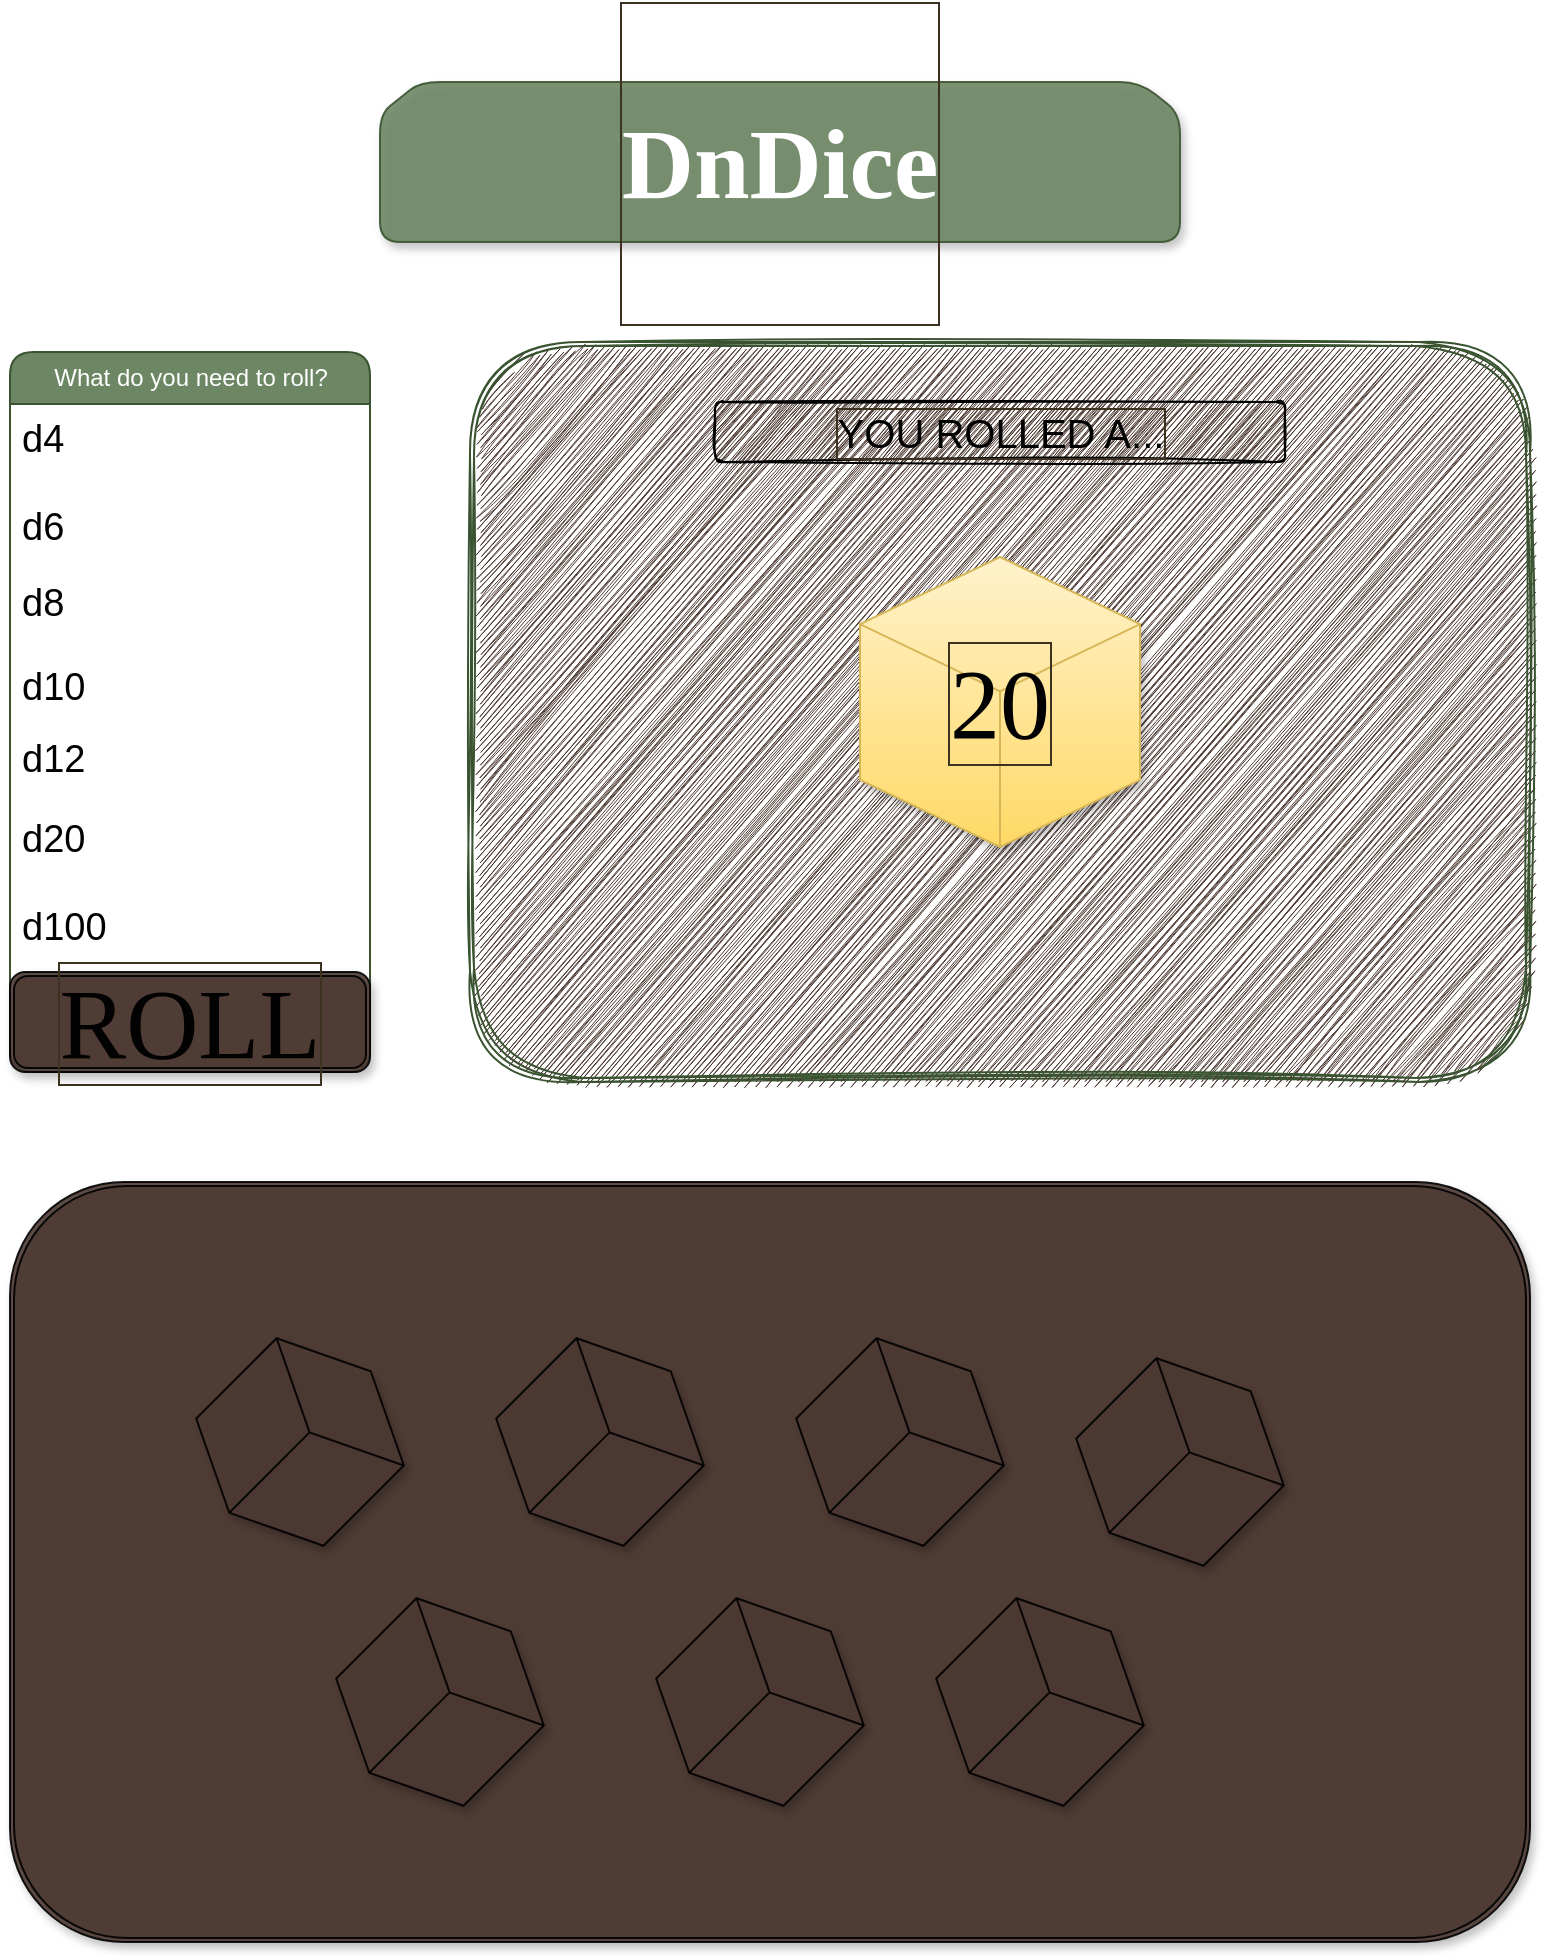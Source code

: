<mxfile>
    <diagram id="FY6KlAi4AcI9_bgapyIB" name="Page-1">
        <mxGraphModel dx="854" dy="2192" grid="1" gridSize="10" guides="1" tooltips="1" connect="1" arrows="1" fold="1" page="1" pageScale="1" pageWidth="850" pageHeight="1400" math="0" shadow="0">
            <root>
                <mxCell id="0"/>
                <mxCell id="1" parent="0"/>
                <mxCell id="2" value="What do you need to roll?" style="swimlane;fontStyle=0;childLayout=stackLayout;horizontal=1;startSize=26;horizontalStack=0;resizeParent=1;resizeParentMax=0;resizeLast=0;collapsible=1;marginBottom=0;html=1;fillColor=#6d8764;strokeColor=#3A5431;fontColor=#ffffff;rounded=1;" vertex="1" parent="1">
                    <mxGeometry x="40" y="145" width="180" height="360" as="geometry">
                        <mxRectangle x="10" y="150" width="60" height="30" as="alternateBounds"/>
                    </mxGeometry>
                </mxCell>
                <mxCell id="3" value="&lt;span style=&quot;background-color: initial; font-size: 19px;&quot;&gt;d4&lt;/span&gt;" style="text;strokeColor=none;fillColor=none;align=left;verticalAlign=top;spacingLeft=4;spacingRight=4;overflow=hidden;rotatable=0;points=[[0,0.5],[1,0.5]];portConstraint=eastwest;whiteSpace=wrap;html=1;rounded=1;" vertex="1" parent="2">
                    <mxGeometry y="26" width="180" height="44" as="geometry"/>
                </mxCell>
                <mxCell id="4" value="&lt;font style=&quot;font-size: 19px;&quot;&gt;d6&lt;/font&gt;" style="text;strokeColor=none;fillColor=none;align=left;verticalAlign=top;spacingLeft=4;spacingRight=4;overflow=hidden;rotatable=0;points=[[0,0.5],[1,0.5]];portConstraint=eastwest;whiteSpace=wrap;html=1;rounded=1;" vertex="1" parent="2">
                    <mxGeometry y="70" width="180" height="38" as="geometry"/>
                </mxCell>
                <mxCell id="17" value="&lt;font style=&quot;font-size: 19px;&quot;&gt;d8&lt;/font&gt;" style="text;strokeColor=none;fillColor=none;align=left;verticalAlign=top;spacingLeft=4;spacingRight=4;overflow=hidden;rotatable=0;points=[[0,0.5],[1,0.5]];portConstraint=eastwest;whiteSpace=wrap;html=1;rounded=1;" vertex="1" parent="2">
                    <mxGeometry y="108" width="180" height="42" as="geometry"/>
                </mxCell>
                <mxCell id="18" value="&lt;font style=&quot;font-size: 19px;&quot;&gt;d10&lt;/font&gt;" style="text;strokeColor=none;fillColor=none;align=left;verticalAlign=top;spacingLeft=4;spacingRight=4;overflow=hidden;rotatable=0;points=[[0,0.5],[1,0.5]];portConstraint=eastwest;whiteSpace=wrap;html=1;rounded=1;" vertex="1" parent="2">
                    <mxGeometry y="150" width="180" height="36" as="geometry"/>
                </mxCell>
                <mxCell id="19" value="&lt;font style=&quot;font-size: 19px;&quot;&gt;d12&lt;/font&gt;" style="text;strokeColor=none;fillColor=none;align=left;verticalAlign=top;spacingLeft=4;spacingRight=4;overflow=hidden;rotatable=0;points=[[0,0.5],[1,0.5]];portConstraint=eastwest;whiteSpace=wrap;html=1;rounded=1;" vertex="1" parent="2">
                    <mxGeometry y="186" width="180" height="40" as="geometry"/>
                </mxCell>
                <mxCell id="20" value="&lt;font style=&quot;font-size: 19px;&quot;&gt;d20&lt;/font&gt;" style="text;strokeColor=none;fillColor=none;align=left;verticalAlign=top;spacingLeft=4;spacingRight=4;overflow=hidden;rotatable=0;points=[[0,0.5],[1,0.5]];portConstraint=eastwest;whiteSpace=wrap;html=1;rounded=1;" vertex="1" parent="2">
                    <mxGeometry y="226" width="180" height="44" as="geometry"/>
                </mxCell>
                <mxCell id="5" value="&lt;font style=&quot;font-size: 19px;&quot;&gt;d100&lt;/font&gt;" style="text;strokeColor=none;fillColor=none;align=left;verticalAlign=top;spacingLeft=4;spacingRight=4;overflow=hidden;rotatable=0;points=[[0,0.5],[1,0.5]];portConstraint=eastwest;whiteSpace=wrap;html=1;rounded=1;" vertex="1" parent="2">
                    <mxGeometry y="270" width="180" height="40" as="geometry"/>
                </mxCell>
                <mxCell id="39" value="ROLL" style="shape=ext;double=1;rounded=1;whiteSpace=wrap;html=1;shadow=1;glass=0;labelBackgroundColor=none;labelBorderColor=#3D3120;sketch=0;fontFamily=Lucida Console;fontSize=50;fontColor=#030202;fillColor=#4D3A33;opacity=90;" vertex="1" parent="2">
                    <mxGeometry y="310" width="180" height="50" as="geometry"/>
                </mxCell>
                <mxCell id="32" value="" style="shape=ext;double=1;rounded=1;whiteSpace=wrap;html=1;fillColor=#4D3A33;strokeColor=#3A5431;fontColor=#ffffff;glass=0;shadow=0;labelBackgroundColor=none;labelBorderColor=#3D3120;sketch=1;curveFitting=1;jiggle=2;" vertex="1" parent="1">
                    <mxGeometry x="270" y="140" width="530" height="370" as="geometry"/>
                </mxCell>
                <mxCell id="34" value="&lt;font face=&quot;Lucida Console&quot; color=&quot;#030202&quot; style=&quot;font-size: 50px;&quot;&gt;20&lt;/font&gt;" style="html=1;whiteSpace=wrap;shape=isoCube2;backgroundOutline=1;isoAngle=15;rounded=1;shadow=1;glass=0;labelBackgroundColor=none;labelBorderColor=#3D3120;fillColor=#fff2cc;rotation=0;strokeColor=#d6b656;gradientColor=#ffd966;" vertex="1" parent="1">
                    <mxGeometry x="465" y="247.5" width="140" height="145" as="geometry"/>
                </mxCell>
                <mxCell id="35" value="&lt;font style=&quot;font-size: 20px;&quot;&gt;YOU ROLLED A...&lt;/font&gt;" style="rounded=1;whiteSpace=wrap;html=1;shadow=0;glass=0;labelBackgroundColor=none;labelBorderColor=#3D3120;sketch=1;fillColor=#4D3A33;" vertex="1" parent="1">
                    <mxGeometry x="392.5" y="170" width="285" height="30" as="geometry"/>
                </mxCell>
                <mxCell id="37" value="" style="shape=ext;double=1;rounded=1;whiteSpace=wrap;html=1;shadow=1;glass=0;labelBackgroundColor=none;labelBorderColor=#3D3120;sketch=0;fontFamily=Lucida Console;fontSize=50;fontColor=#030202;fillColor=#4D3A33;opacity=90;" vertex="1" parent="1">
                    <mxGeometry x="40" y="560" width="760" height="380" as="geometry"/>
                </mxCell>
                <mxCell id="38" value="&lt;p&gt;&lt;b&gt;DnDice&lt;/b&gt;&lt;/p&gt;" style="shape=loopLimit;whiteSpace=wrap;html=1;rounded=1;shadow=1;glass=0;labelBackgroundColor=none;labelBorderColor=#3D3120;sketch=0;fontFamily=Lucida Console;fontSize=50;fillColor=#6d8764;opacity=90;strokeColor=#3A5431;fontColor=#ffffff;" vertex="1" parent="1">
                    <mxGeometry x="225" y="10" width="400" height="80" as="geometry"/>
                </mxCell>
                <mxCell id="45" value="" style="html=1;whiteSpace=wrap;shape=isoCube2;backgroundOutline=1;isoAngle=15;rounded=1;shadow=1;glass=0;labelBackgroundColor=none;labelBorderColor=#3D3120;sketch=0;strokeWidth=1;fontFamily=Lucida Console;fontSize=19;fontColor=#FCFCFC;fillColor=#4D3A33;opacity=90;rotation=45;" vertex="1" parent="1">
                    <mxGeometry x="210" y="770" width="90" height="100" as="geometry"/>
                </mxCell>
                <mxCell id="46" value="" style="html=1;whiteSpace=wrap;shape=isoCube2;backgroundOutline=1;isoAngle=15;rounded=1;shadow=1;glass=0;labelBackgroundColor=none;labelBorderColor=#3D3120;sketch=0;strokeWidth=1;fontFamily=Lucida Console;fontSize=19;fontColor=#FCFCFC;fillColor=#4D3A33;opacity=90;rotation=45;" vertex="1" parent="1">
                    <mxGeometry x="140" y="640" width="90" height="100" as="geometry"/>
                </mxCell>
                <mxCell id="47" value="" style="html=1;whiteSpace=wrap;shape=isoCube2;backgroundOutline=1;isoAngle=15;rounded=1;shadow=1;glass=0;labelBackgroundColor=none;labelBorderColor=#3D3120;sketch=0;strokeWidth=1;fontFamily=Lucida Console;fontSize=19;fontColor=#FCFCFC;fillColor=#4D3A33;opacity=90;rotation=45;" vertex="1" parent="1">
                    <mxGeometry x="290" y="640" width="90" height="100" as="geometry"/>
                </mxCell>
                <mxCell id="48" value="" style="html=1;whiteSpace=wrap;shape=isoCube2;backgroundOutline=1;isoAngle=15;rounded=1;shadow=1;glass=0;labelBackgroundColor=none;labelBorderColor=#3D3120;sketch=0;strokeWidth=1;fontFamily=Lucida Console;fontSize=19;fontColor=#FCFCFC;fillColor=#4D3A33;opacity=90;rotation=45;" vertex="1" parent="1">
                    <mxGeometry x="440" y="640" width="90" height="100" as="geometry"/>
                </mxCell>
                <mxCell id="49" value="" style="html=1;whiteSpace=wrap;shape=isoCube2;backgroundOutline=1;isoAngle=15;rounded=1;shadow=1;glass=0;labelBackgroundColor=none;labelBorderColor=#3D3120;sketch=0;strokeWidth=1;fontFamily=Lucida Console;fontSize=19;fontColor=#FCFCFC;fillColor=#4D3A33;opacity=90;rotation=45;" vertex="1" parent="1">
                    <mxGeometry x="580" y="650" width="90" height="100" as="geometry"/>
                </mxCell>
                <mxCell id="50" value="" style="html=1;whiteSpace=wrap;shape=isoCube2;backgroundOutline=1;isoAngle=15;rounded=1;shadow=1;glass=0;labelBackgroundColor=none;labelBorderColor=#3D3120;sketch=0;strokeWidth=1;fontFamily=Lucida Console;fontSize=19;fontColor=#FCFCFC;fillColor=#4D3A33;opacity=90;rotation=45;" vertex="1" parent="1">
                    <mxGeometry x="370" y="770" width="90" height="100" as="geometry"/>
                </mxCell>
                <mxCell id="51" value="" style="html=1;whiteSpace=wrap;shape=isoCube2;backgroundOutline=1;isoAngle=15;rounded=1;shadow=1;glass=0;labelBackgroundColor=none;labelBorderColor=#3D3120;sketch=0;strokeWidth=1;fontFamily=Lucida Console;fontSize=19;fontColor=#FCFCFC;fillColor=#4D3A33;opacity=90;rotation=45;" vertex="1" parent="1">
                    <mxGeometry x="510" y="770" width="90" height="100" as="geometry"/>
                </mxCell>
                <mxCell id="52" style="edgeStyle=none;html=1;fontFamily=Lucida Console;fontSize=20;fontColor=#FCFCFC;" edge="1" parent="1">
                    <mxGeometry relative="1" as="geometry">
                        <mxPoint x="220" y="280" as="sourcePoint"/>
                        <mxPoint x="220" y="280" as="targetPoint"/>
                    </mxGeometry>
                </mxCell>
            </root>
        </mxGraphModel>
    </diagram>
</mxfile>